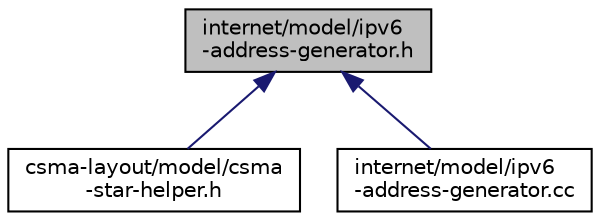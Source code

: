 digraph "internet/model/ipv6-address-generator.h"
{
  edge [fontname="Helvetica",fontsize="10",labelfontname="Helvetica",labelfontsize="10"];
  node [fontname="Helvetica",fontsize="10",shape=record];
  Node1 [label="internet/model/ipv6\l-address-generator.h",height=0.2,width=0.4,color="black", fillcolor="grey75", style="filled", fontcolor="black"];
  Node1 -> Node2 [dir="back",color="midnightblue",fontsize="10",style="solid"];
  Node2 [label="csma-layout/model/csma\l-star-helper.h",height=0.2,width=0.4,color="black", fillcolor="white", style="filled",URL="$df/db6/csma-star-helper_8h.html"];
  Node1 -> Node3 [dir="back",color="midnightblue",fontsize="10",style="solid"];
  Node3 [label="internet/model/ipv6\l-address-generator.cc",height=0.2,width=0.4,color="black", fillcolor="white", style="filled",URL="$d9/da7/ipv6-address-generator_8cc.html"];
}

